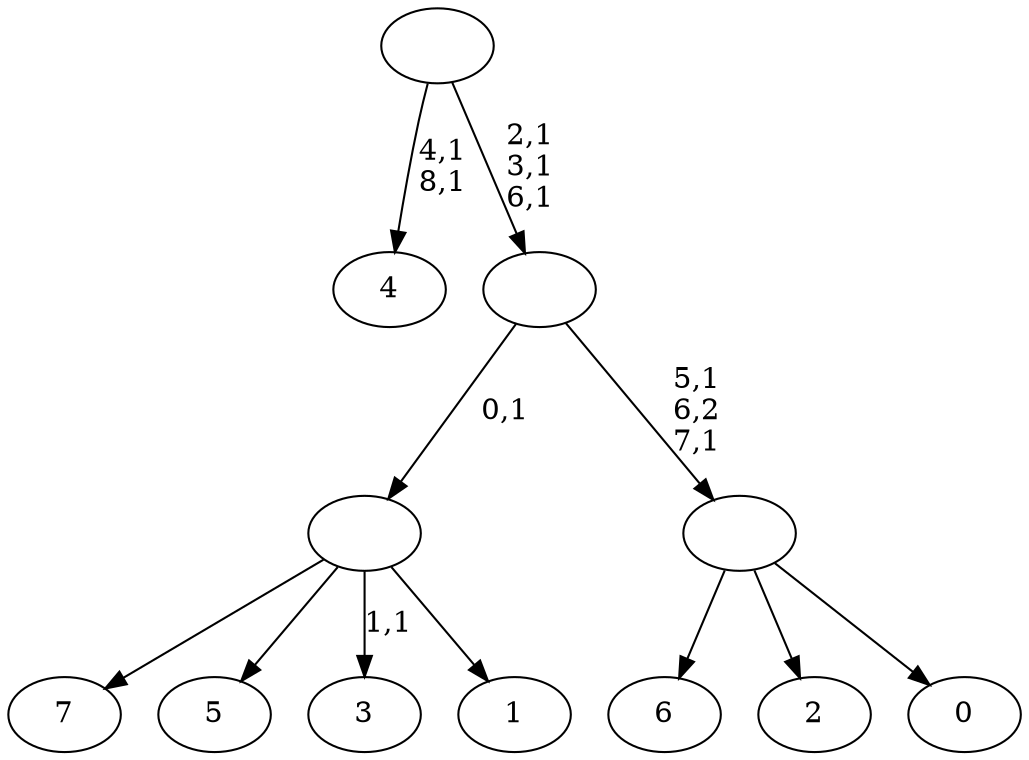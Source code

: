 digraph T {
	17 [label="7"]
	16 [label="6"]
	15 [label="5"]
	14 [label="4"]
	11 [label="3"]
	9 [label="2"]
	8 [label="1"]
	7 [label=""]
	6 [label="0"]
	5 [label=""]
	3 [label=""]
	0 [label=""]
	7 -> 11 [label="1,1"]
	7 -> 17 [label=""]
	7 -> 15 [label=""]
	7 -> 8 [label=""]
	5 -> 16 [label=""]
	5 -> 9 [label=""]
	5 -> 6 [label=""]
	3 -> 5 [label="5,1\n6,2\n7,1"]
	3 -> 7 [label="0,1"]
	0 -> 3 [label="2,1\n3,1\n6,1"]
	0 -> 14 [label="4,1\n8,1"]
}
